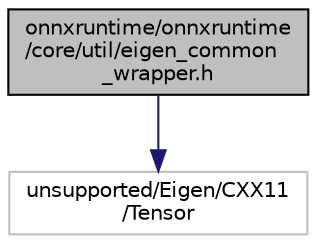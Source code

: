 digraph "onnxruntime/onnxruntime/core/util/eigen_common_wrapper.h"
{
  edge [fontname="Helvetica",fontsize="10",labelfontname="Helvetica",labelfontsize="10"];
  node [fontname="Helvetica",fontsize="10",shape=record];
  Node0 [label="onnxruntime/onnxruntime\l/core/util/eigen_common\l_wrapper.h",height=0.2,width=0.4,color="black", fillcolor="grey75", style="filled", fontcolor="black"];
  Node0 -> Node1 [color="midnightblue",fontsize="10",style="solid",fontname="Helvetica"];
  Node1 [label="unsupported/Eigen/CXX11\l/Tensor",height=0.2,width=0.4,color="grey75", fillcolor="white", style="filled"];
}
